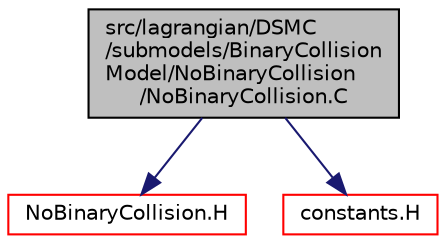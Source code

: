 digraph "src/lagrangian/DSMC/submodels/BinaryCollisionModel/NoBinaryCollision/NoBinaryCollision.C"
{
  bgcolor="transparent";
  edge [fontname="Helvetica",fontsize="10",labelfontname="Helvetica",labelfontsize="10"];
  node [fontname="Helvetica",fontsize="10",shape=record];
  Node0 [label="src/lagrangian/DSMC\l/submodels/BinaryCollision\lModel/NoBinaryCollision\l/NoBinaryCollision.C",height=0.2,width=0.4,color="black", fillcolor="grey75", style="filled", fontcolor="black"];
  Node0 -> Node1 [color="midnightblue",fontsize="10",style="solid",fontname="Helvetica"];
  Node1 [label="NoBinaryCollision.H",height=0.2,width=0.4,color="red",URL="$a05759.html"];
  Node0 -> Node99 [color="midnightblue",fontsize="10",style="solid",fontname="Helvetica"];
  Node99 [label="constants.H",height=0.2,width=0.4,color="red",URL="$a10931.html"];
}
